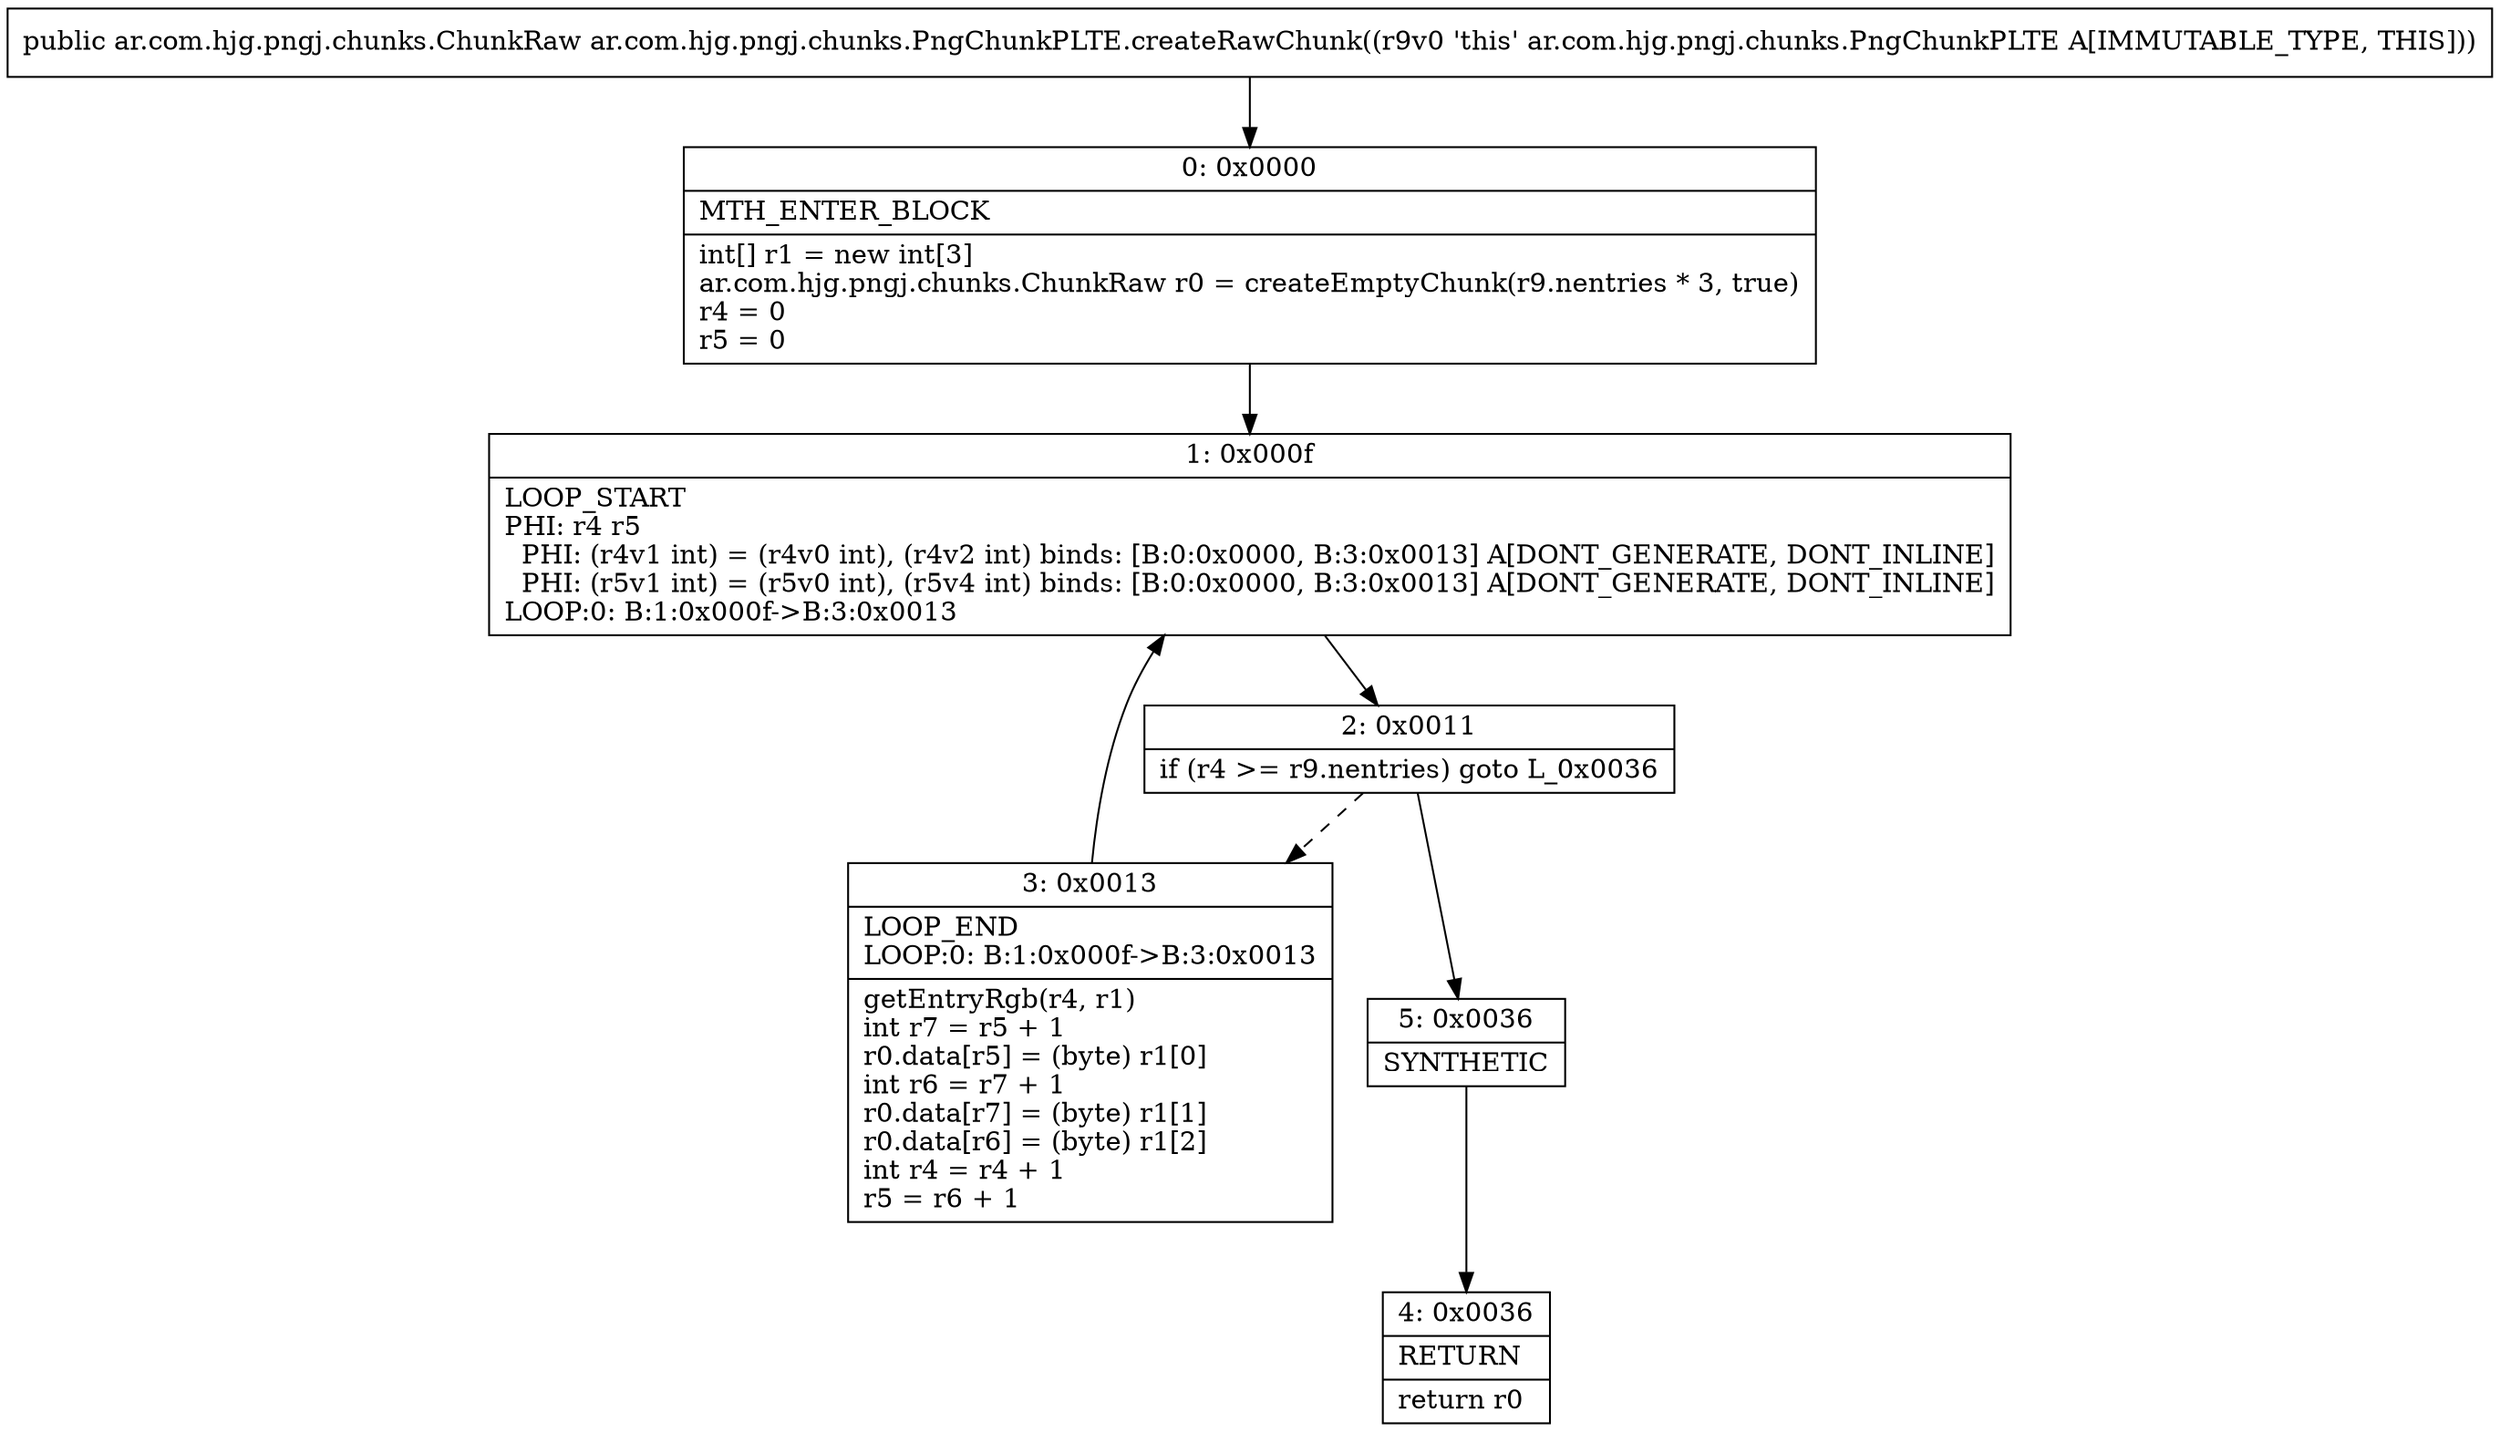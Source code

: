 digraph "CFG forar.com.hjg.pngj.chunks.PngChunkPLTE.createRawChunk()Lar\/com\/hjg\/pngj\/chunks\/ChunkRaw;" {
Node_0 [shape=record,label="{0\:\ 0x0000|MTH_ENTER_BLOCK\l|int[] r1 = new int[3]\lar.com.hjg.pngj.chunks.ChunkRaw r0 = createEmptyChunk(r9.nentries * 3, true)\lr4 = 0\lr5 = 0\l}"];
Node_1 [shape=record,label="{1\:\ 0x000f|LOOP_START\lPHI: r4 r5 \l  PHI: (r4v1 int) = (r4v0 int), (r4v2 int) binds: [B:0:0x0000, B:3:0x0013] A[DONT_GENERATE, DONT_INLINE]\l  PHI: (r5v1 int) = (r5v0 int), (r5v4 int) binds: [B:0:0x0000, B:3:0x0013] A[DONT_GENERATE, DONT_INLINE]\lLOOP:0: B:1:0x000f\-\>B:3:0x0013\l}"];
Node_2 [shape=record,label="{2\:\ 0x0011|if (r4 \>= r9.nentries) goto L_0x0036\l}"];
Node_3 [shape=record,label="{3\:\ 0x0013|LOOP_END\lLOOP:0: B:1:0x000f\-\>B:3:0x0013\l|getEntryRgb(r4, r1)\lint r7 = r5 + 1\lr0.data[r5] = (byte) r1[0]\lint r6 = r7 + 1\lr0.data[r7] = (byte) r1[1]\lr0.data[r6] = (byte) r1[2]\lint r4 = r4 + 1\lr5 = r6 + 1\l}"];
Node_4 [shape=record,label="{4\:\ 0x0036|RETURN\l|return r0\l}"];
Node_5 [shape=record,label="{5\:\ 0x0036|SYNTHETIC\l}"];
MethodNode[shape=record,label="{public ar.com.hjg.pngj.chunks.ChunkRaw ar.com.hjg.pngj.chunks.PngChunkPLTE.createRawChunk((r9v0 'this' ar.com.hjg.pngj.chunks.PngChunkPLTE A[IMMUTABLE_TYPE, THIS])) }"];
MethodNode -> Node_0;
Node_0 -> Node_1;
Node_1 -> Node_2;
Node_2 -> Node_3[style=dashed];
Node_2 -> Node_5;
Node_3 -> Node_1;
Node_5 -> Node_4;
}

